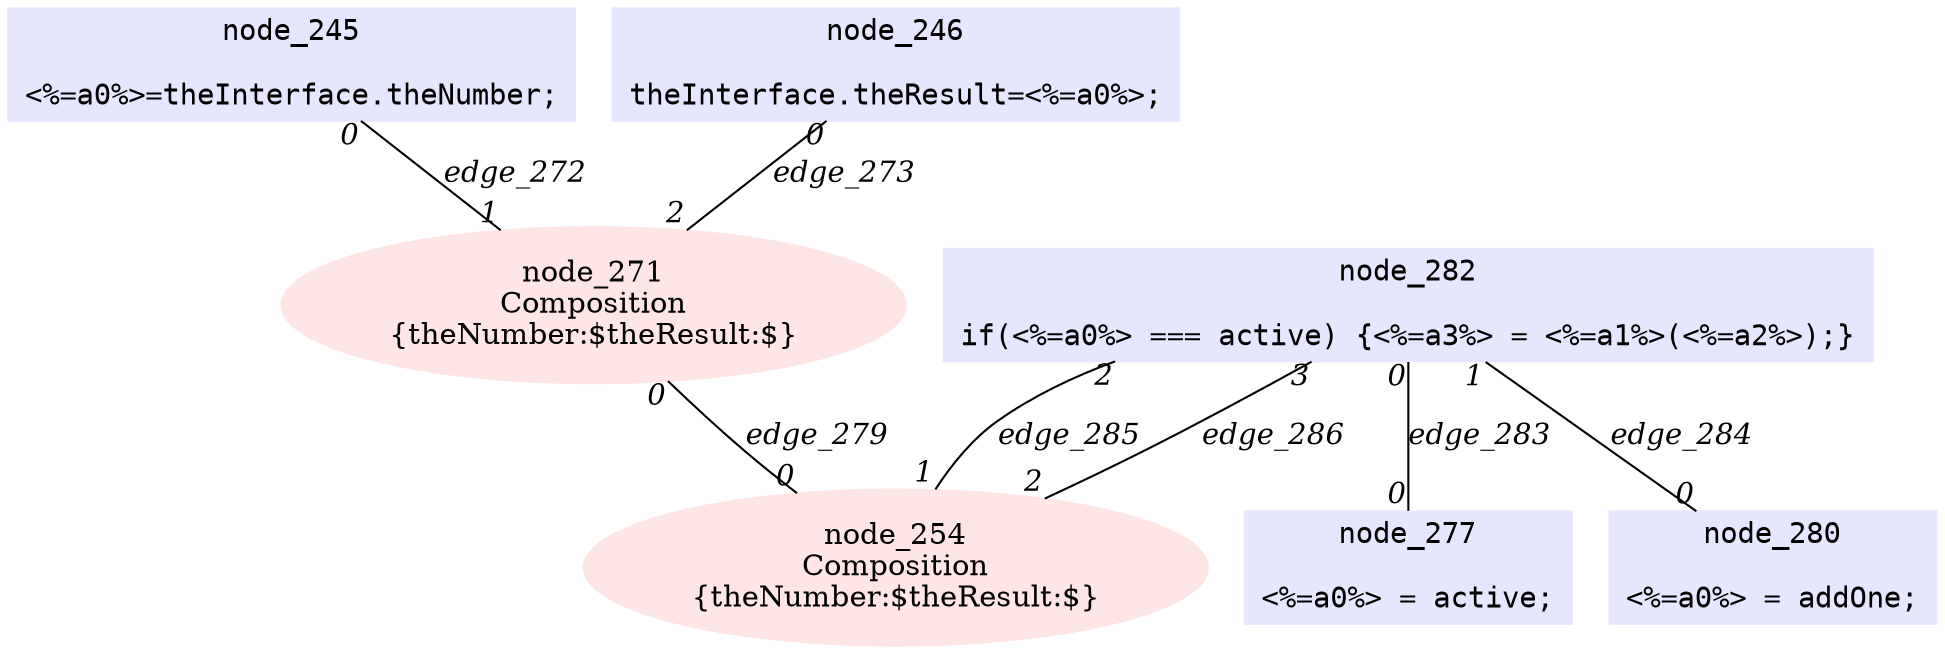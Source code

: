 digraph g{node_254 [shape=ellipse, style=filled, color="0.0 0.1 1.0", label="node_254
Composition
{theNumber:$theResult:$}" ]
node_271 [shape=ellipse, style=filled, color="0.0 0.1 1.0", label="node_271
Composition
{theNumber:$theResult:$}" ]
node_245 [shape=box, style=filled, color="0.66 0.1 1.0", fontname="Courier", label="node_245

<%=a0%>=theInterface.theNumber;
" ]
node_246 [shape=box, style=filled, color="0.66 0.1 1.0", fontname="Courier", label="node_246

theInterface.theResult=<%=a0%>;
" ]
node_277 [shape=box, style=filled, color="0.66 0.1 1.0", fontname="Courier", label="node_277

<%=a0%> = active;
" ]
node_280 [shape=box, style=filled, color="0.66 0.1 1.0", fontname="Courier", label="node_280

<%=a0%> = addOne;
" ]
node_282 [shape=box, style=filled, color="0.66 0.1 1.0", fontname="Courier", label="node_282

if(<%=a0%> === active) {<%=a3%> = <%=a1%>(<%=a2%>);}
" ]
node_245 -> node_271 [dir=none, arrowHead=none, fontname="Times-Italic", label="edge_272", headlabel="1", taillabel="0" ]
node_246 -> node_271 [dir=none, arrowHead=none, fontname="Times-Italic", label="edge_273", headlabel="2", taillabel="0" ]
node_271 -> node_254 [dir=none, arrowHead=none, fontname="Times-Italic", label="edge_279", headlabel="0", taillabel="0" ]
node_282 -> node_277 [dir=none, arrowHead=none, fontname="Times-Italic", label="edge_283", headlabel="0", taillabel="0" ]
node_282 -> node_280 [dir=none, arrowHead=none, fontname="Times-Italic", label="edge_284", headlabel="0", taillabel="1" ]
node_282 -> node_254 [dir=none, arrowHead=none, fontname="Times-Italic", label="edge_285", headlabel="1", taillabel="2" ]
node_282 -> node_254 [dir=none, arrowHead=none, fontname="Times-Italic", label="edge_286", headlabel="2", taillabel="3" ]
}